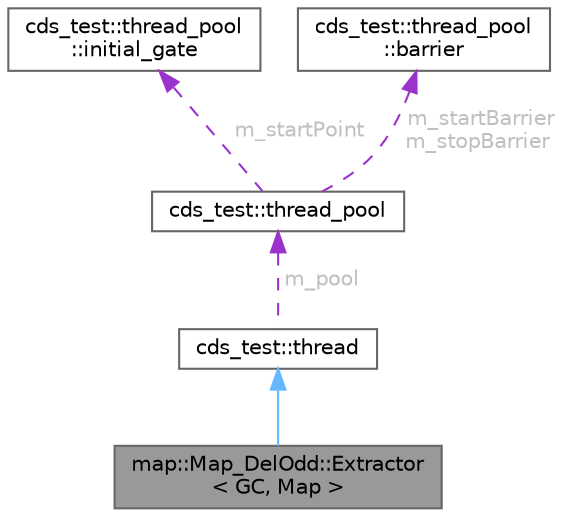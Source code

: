 digraph "map::Map_DelOdd::Extractor&lt; GC, Map &gt;"
{
 // LATEX_PDF_SIZE
  bgcolor="transparent";
  edge [fontname=Helvetica,fontsize=10,labelfontname=Helvetica,labelfontsize=10];
  node [fontname=Helvetica,fontsize=10,shape=box,height=0.2,width=0.4];
  Node1 [id="Node000001",label="map::Map_DelOdd::Extractor\l\< GC, Map \>",height=0.2,width=0.4,color="gray40", fillcolor="grey60", style="filled", fontcolor="black",tooltip=" "];
  Node2 -> Node1 [id="edge1_Node000001_Node000002",dir="back",color="steelblue1",style="solid",tooltip=" "];
  Node2 [id="Node000002",label="cds_test::thread",height=0.2,width=0.4,color="gray40", fillcolor="white", style="filled",URL="$classcds__test_1_1thread.html",tooltip=" "];
  Node3 -> Node2 [id="edge2_Node000002_Node000003",dir="back",color="darkorchid3",style="dashed",tooltip=" ",label=" m_pool",fontcolor="grey" ];
  Node3 [id="Node000003",label="cds_test::thread_pool",height=0.2,width=0.4,color="gray40", fillcolor="white", style="filled",URL="$classcds__test_1_1thread__pool.html",tooltip=" "];
  Node4 -> Node3 [id="edge3_Node000003_Node000004",dir="back",color="darkorchid3",style="dashed",tooltip=" ",label=" m_startPoint",fontcolor="grey" ];
  Node4 [id="Node000004",label="cds_test::thread_pool\l::initial_gate",height=0.2,width=0.4,color="gray40", fillcolor="white", style="filled",URL="$classcds__test_1_1thread__pool_1_1initial__gate.html",tooltip=" "];
  Node5 -> Node3 [id="edge4_Node000003_Node000005",dir="back",color="darkorchid3",style="dashed",tooltip=" ",label=" m_startBarrier\nm_stopBarrier",fontcolor="grey" ];
  Node5 [id="Node000005",label="cds_test::thread_pool\l::barrier",height=0.2,width=0.4,color="gray40", fillcolor="white", style="filled",URL="$classcds__test_1_1thread__pool_1_1barrier.html",tooltip=" "];
}
